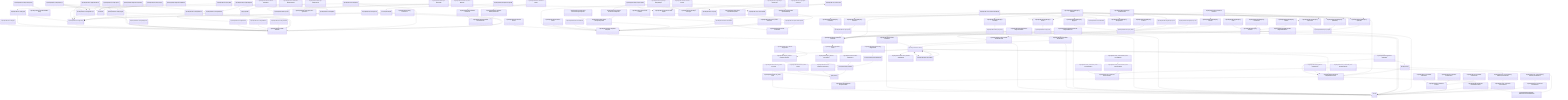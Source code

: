 classDiagram
superduperdb-base-config-Api --|> superduperdb-base-jsonable-JSONable
superduperdb-base-config-Apis --|> superduperdb-base-jsonable-JSONable
superduperdb-base-config-Config --|> superduperdb-base-jsonable-JSONable
superduperdb-base-config-Config-Config --|> superduperdb-base-jsonable-JSONable-Config
superduperdb-base-config-Dask --|> superduperdb-base-config-IpPort
superduperdb-base-config-DataLayer --|> superduperdb-base-jsonable-JSONable
superduperdb-base-config-DataLayers --|> superduperdb-base-jsonable-JSONable
superduperdb-base-config-Deployment --|> superduperdb-base-jsonable-JSONable
superduperdb-base-config-HasPort --|> superduperdb-base-jsonable-JSONable
superduperdb-base-config-HostPort --|> superduperdb-base-config-HasPort
superduperdb-base-config-InMemory --|> superduperdb-base-jsonable-JSONable
superduperdb-base-config-IpPort --|> superduperdb-base-config-HasPort
superduperdb-base-config-LanceDB --|> superduperdb-base-jsonable-JSONable
superduperdb-base-config-LogLevel --|> enum-Enum
superduperdb-base-config-LogType --|> enum-Enum
superduperdb-base-config-Logging --|> superduperdb-base-jsonable-JSONable
superduperdb-base-config-ModelServer --|> superduperdb-base-config-HostPort
superduperdb-base-config-MongoDB --|> superduperdb-base-config-HostPort
superduperdb-base-config-Notebook --|> superduperdb-base-jsonable-JSONable
superduperdb-base-config-Retry --|> superduperdb-base-jsonable-JSONable
superduperdb-base-config-Server --|> superduperdb-base-jsonable-JSONable
superduperdb-base-config-VectorSearch --|> superduperdb-base-jsonable-JSONable
superduperdb-container-artifact-ArtifactDesc --|> typing-TypedDict
superduperdb-container-component-Component --|> superduperdb-container-serializable-Serializable
superduperdb-container-dataset-Dataset --|> superduperdb-container-component-Component
superduperdb-container-encoder-Encoder --|> superduperdb-container-component-Component
superduperdb-container-job-ComponentJob --|> superduperdb-container-job-Job
superduperdb-container-job-FunctionJob --|> superduperdb-container-job-Job
superduperdb-container-listener-Listener --|> superduperdb-container-component-Component
superduperdb-container-metric-Metric --|> superduperdb-container-component-Component
superduperdb-container-model-Model --|> superduperdb-container-component-Component
superduperdb-container-model-Model --|> superduperdb-container-model-PredictMixin
superduperdb-container-model-_TrainingConfiguration --|> superduperdb-container-component-Component
superduperdb-container-vector_index-VectorIndex --|> superduperdb-container-component-Component
superduperdb-data-cache-key_cache-Cache --|> abc-ABC
superduperdb-data-cache-key_cache-KeyCache --|> superduperdb-data-cache-key_cache-Cache
superduperdb-data-cache-key_cache-KeyCache --|> typing-Generic
superduperdb-data-cache-uri_cache-Cached --|> typing-Generic
superduperdb-data-cache-uri_cache-URICache --|> superduperdb-data-cache-typed_cache-TypedCache
superduperdb-db-base-artifact-ArtifactStore --|> abc-ABC
superduperdb-db-base-cdc-DatabaseListenerFactory --|> typing-Generic
superduperdb-db-base-data_backend-BaseDataBackend --|> abc-ABC
superduperdb-db-base-download-Downloader --|> superduperdb-db-base-download-BaseDownloader
superduperdb-db-base-download-InMemoryDownloader --|> superduperdb-db-base-download-BaseDownloader
superduperdb-db-base-metadata-MetaDataStore --|> abc-ABC
superduperdb-db-base-query-Delete --|> abc-ABC
superduperdb-db-base-query-Delete --|> superduperdb-container-serializable-Serializable
superduperdb-db-base-query-Insert --|> abc-ABC
superduperdb-db-base-query-Insert --|> superduperdb-container-serializable-Serializable
superduperdb-db-base-query-Like --|> abc-ABC
superduperdb-db-base-query-Like --|> superduperdb-container-serializable-Serializable
superduperdb-db-base-query-Select --|> abc-ABC
superduperdb-db-base-query-Select --|> superduperdb-container-serializable-Serializable
superduperdb-db-base-query-SelectOne --|> abc-ABC
superduperdb-db-base-query-SelectOne --|> superduperdb-container-serializable-Serializable
superduperdb-db-base-query-Update --|> abc-ABC
superduperdb-db-base-query-Update --|> superduperdb-container-serializable-Serializable
superduperdb-db-mongodb-artifacts-MongoArtifactStore --|> superduperdb-db-base-artifact-ArtifactStore
superduperdb-db-mongodb-cdc-BaseDatabaseListener --|> abc-ABC
superduperdb-db-mongodb-cdc-CDCHandler --|> threading-Thread
superduperdb-db-mongodb-cdc-CDCKeys --|> enum-Enum
superduperdb-db-mongodb-cdc-DBEvent --|> enum-Enum
superduperdb-db-mongodb-cdc-MongoDatabaseListener --|> superduperdb-db-mongodb-cdc-BaseDatabaseListener
superduperdb-db-mongodb-cdc-MongoDatabaseListener --|> superduperdb-db-mongodb-cdc-MongoEventMixin
superduperdb-db-mongodb-cdc-ObjectId --|> bson-objectid-ObjectId
superduperdb-db-mongodb-cdc-_DatabaseListenerThreadScheduler --|> threading-Thread
superduperdb-db-mongodb-data_backend-MongoDataBackend --|> superduperdb-db-base-data_backend-BaseDataBackend
superduperdb-db-mongodb-loading-MongoIterable --|> torch-utils-data-dataset-IterableDataset
superduperdb-db-mongodb-metadata-MongoMetaDataStore --|> superduperdb-db-base-metadata-MetaDataStore
superduperdb-db-mongodb-query-Aggregate --|> superduperdb-db-base-query-Select
superduperdb-db-mongodb-query-Collection --|> superduperdb-container-serializable-Serializable
superduperdb-db-mongodb-query-Count --|> superduperdb-db-base-query-SelectOne
superduperdb-db-mongodb-query-CountDocuments --|> superduperdb-db-mongodb-query-Find
superduperdb-db-mongodb-query-DeleteMany --|> superduperdb-db-base-query-Delete
superduperdb-db-mongodb-query-DeleteOne --|> superduperdb-db-base-query-Delete
superduperdb-db-mongodb-query-Featurize --|> superduperdb-db-base-query-Select
superduperdb-db-mongodb-query-FeaturizeOne --|> superduperdb-db-base-query-SelectOne
superduperdb-db-mongodb-query-Find --|> superduperdb-db-base-query-Select
superduperdb-db-mongodb-query-FindOne --|> superduperdb-db-base-query-SelectOne
superduperdb-db-mongodb-query-InsertMany --|> superduperdb-db-base-query-Insert
superduperdb-db-mongodb-query-Limit --|> superduperdb-db-base-query-Select
superduperdb-db-mongodb-query-PostLike --|> superduperdb-db-base-query-Select
superduperdb-db-mongodb-query-PreLike --|> superduperdb-db-base-query-Like
superduperdb-db-mongodb-query-ReplaceOne --|> superduperdb-db-base-query-Update
superduperdb-db-mongodb-query-UpdateMany --|> superduperdb-db-base-query-Update
superduperdb-db-mongodb-query-UpdateOne --|> superduperdb-db-base-query-Update
superduperdb-db-query_dataset-CachedQueryDataset --|> torch-utils-data-dataset-Dataset
superduperdb-db-query_dataset-QueryDataset --|> torch-utils-data-dataset-Dataset
superduperdb-ext-openai-model-OpenAI --|> superduperdb-container-component-Component
superduperdb-ext-openai-model-OpenAI --|> superduperdb-container-model-PredictMixin
superduperdb-ext-openai-model-OpenAIChatCompletion --|> superduperdb-ext-openai-model-OpenAI
superduperdb-ext-openai-model-OpenAIEmbedding --|> superduperdb-ext-openai-model-OpenAI
superduperdb-ext-sklearn-model-Estimator --|> superduperdb-container-model-Model
superduperdb-ext-sklearn-model-SklearnTrainingConfiguration --|> superduperdb-container-model-_TrainingConfiguration
superduperdb-ext-torch-model-BasicDataset --|> torch-utils-data-dataset-Dataset
superduperdb-ext-torch-model-TorchModel --|> superduperdb-container-model-Model
superduperdb-ext-torch-model-TorchModel --|> superduperdb-ext-torch-model-Base
superduperdb-ext-torch-model-TorchTrainerConfiguration --|> superduperdb-container-model-_TrainingConfiguration
superduperdb-ext-transformers-model-Pipeline --|> superduperdb-container-model-Model
superduperdb-misc-serialization-DillSerializer --|> superduperdb-misc-serialization-Serializer
superduperdb-misc-serialization-ModuleClassDict --|> typing-TypedDict
superduperdb-misc-serialization-PickleSerializer --|> superduperdb-misc-serialization-Serializer
superduperdb-misc-serialization-Serializer --|> abc-ABC
superduperdb-misc-serialization-TorchSerializer --|> superduperdb-misc-serialization-Serializer
superduperdb-misc-superduper-MongoDbTyper --|> superduperdb-misc-superduper-DuckTyper
superduperdb-misc-superduper-SklearnTyper --|> superduperdb-misc-superduper-DuckTyper
superduperdb-misc-superduper-TorchTyper --|> superduperdb-misc-superduper-DuckTyper
superduperdb-vector_search-base-VectorCollection --|> abc-ABC
superduperdb-vector_search-base-VectorDatabase --|> abc-ABC
superduperdb-vector_search-faiss_index-FaissVectorIndex --|> superduperdb-vector_search-base-BaseVectorIndex
superduperdb-vector_search-inmemory-InMemoryVectorCollection --|> superduperdb-vector_search-base-VectorCollection
superduperdb-vector_search-inmemory-InMemoryVectorDatabase --|> superduperdb-vector_search-base-VectorDatabase
superduperdb-vector_search-lancedb_client-LanceVectorIndex --|> superduperdb-vector_search-base-BaseVectorIndex
superduperdb-vector_search-table_scan-VanillaVectorIndex --|> superduperdb-vector_search-base-BaseVectorIndex
torch-utils-data-dataset-Dataset --|> typing-Generic
torch-utils-data-dataset-IterableDataset --|> torch-utils-data-dataset-Dataset
superduperdb-base-config-Apis --* superduperdb-base-config-Config
superduperdb-base-config-Dask --* superduperdb-base-config-Config
superduperdb-base-config-DataLayer --* superduperdb-base-config-DataLayers
superduperdb-base-config-DataLayer --* superduperdb-base-config-DataLayers
superduperdb-base-config-DataLayer --* superduperdb-base-config-DataLayers
superduperdb-base-config-DataLayers --* superduperdb-base-config-Config
superduperdb-base-config-LogLevel --* superduperdb-base-config-Logging
superduperdb-base-config-LogType --* superduperdb-base-config-Logging
superduperdb-base-config-Logging --* superduperdb-base-config-Config
superduperdb-base-config-ModelServer --* superduperdb-base-config-Config
superduperdb-base-config-Notebook --* superduperdb-base-config-Config
superduperdb-base-config-Retry --* superduperdb-base-config-Apis
superduperdb-base-config-Retry --* superduperdb-misc-retry-Retry
superduperdb-base-config-Server --* superduperdb-base-config-Config
superduperdb-base-config-VectorSearch --* superduperdb-base-config-Config
superduperdb-container-artifact-Artifact --* superduperdb-ext-torch-model-TorchTrainerConfiguration
superduperdb-container-artifact-Artifact --* superduperdb-ext-transformers-model-Pipeline
superduperdb-container-artifact-Artifact --* superduperdb-ext-transformers-model-Pipeline
superduperdb-container-document-Document --* superduperdb-db-mongodb-query-PostLike
superduperdb-container-document-Document --* superduperdb-db-mongodb-query-PreLike
superduperdb-container-document-Document --* superduperdb-db-mongodb-query-ReplaceOne
superduperdb-container-document-Document --* superduperdb-db-mongodb-query-UpdateMany
superduperdb-container-document-Document --* superduperdb-db-mongodb-query-UpdateOne
superduperdb-container-encoder-Encoder --* superduperdb-ext-openai-model-OpenAIEmbedding
superduperdb-container-serializable-Serializable --* superduperdb-db-mongodb-cdc-Packet
superduperdb-db-base-db-DB --* superduperdb-container-task_workflow-TaskWorkflow
superduperdb-db-base-db-DB --* superduperdb-db-base-db-LoadDict
superduperdb-db-base-db-DB --* superduperdb-db-query_dataset-CachedQueryDataset
superduperdb-db-base-db-DB --* superduperdb-db-query_dataset-QueryDataset
superduperdb-db-base-db-LoadDict --* superduperdb-db-base-db-DB
superduperdb-db-base-db-LoadDict --* superduperdb-db-base-db-DB
superduperdb-db-base-db-LoadDict --* superduperdb-db-base-db-DB
superduperdb-db-base-db-LoadDict --* superduperdb-db-base-db-DB
superduperdb-db-base-download-Fetcher --* superduperdb-db-base-download-Downloader
superduperdb-db-base-download-Fetcher --* superduperdb-db-base-download-InMemoryDownloader
superduperdb-db-base-query-Select --* superduperdb-db-base-data_backend-BaseDataBackend
superduperdb-db-mongodb-cdc-CDCHandler --* superduperdb-db-mongodb-cdc-MongoDatabaseListener
superduperdb-db-mongodb-cdc-CachedTokens --* superduperdb-db-mongodb-cdc-MongoDatabaseListener
superduperdb-db-mongodb-query-Collection --* superduperdb-db-mongodb-query-Aggregate
superduperdb-db-mongodb-query-Collection --* superduperdb-db-mongodb-query-ChangeStream
superduperdb-db-mongodb-query-Collection --* superduperdb-db-mongodb-query-DeleteMany
superduperdb-db-mongodb-query-Collection --* superduperdb-db-mongodb-query-DeleteOne
superduperdb-db-mongodb-query-Collection --* superduperdb-db-mongodb-query-InsertMany
superduperdb-db-mongodb-query-Collection --* superduperdb-db-mongodb-query-PreLike
superduperdb-db-mongodb-query-Collection --* superduperdb-db-mongodb-query-ReplaceOne
superduperdb-db-mongodb-query-Collection --* superduperdb-db-mongodb-query-UpdateMany
superduperdb-db-mongodb-query-Collection --* superduperdb-db-mongodb-query-UpdateOne
superduperdb-db-query_dataset-ExpiryCache --* superduperdb-db-query_dataset-CachedQueryDataset
superduperdb-db-query_dataset-ExpiryCache --* superduperdb-db-query_dataset-CachedQueryDataset
superduperdb-server-client-Client --* superduperdb-server-client-LoadDict
superduperdb-server-client-LoadDict --* superduperdb-server-client-Client
superduperdb-vector_search-lancedb_client-LanceDBClient --* superduperdb-vector_search-lancedb_client-LanceVectorIndex
superduperdb-vector_search-table_scan-VanillaVectorIndex --* superduperdb-vector_search-inmemory-InMemoryVectorCollection
superduperdb-db-base-artifact-ArtifactStore --o superduperdb-db-base-db-DB
superduperdb-db-base-data_backend-BaseDataBackend --o superduperdb-db-base-db-DB
superduperdb-db-base-db-DB --o superduperdb-db-mongodb-cdc-CDCHandler
superduperdb-db-base-db-DB --o superduperdb-db-mongodb-cdc-MongoDatabaseListener
superduperdb-db-base-metadata-MetaDataStore --o superduperdb-db-base-db-DB
superduperdb-db-mongodb-cdc-BaseDatabaseListener --o superduperdb-db-mongodb-cdc-_DatabaseListenerThreadScheduler
superduperdb-db-mongodb-query-Collection --o superduperdb-db-mongodb-cdc-MongoDatabaseListener
threading-Thread --o superduperdb-db-mongodb-cdc-MongoDatabaseListener